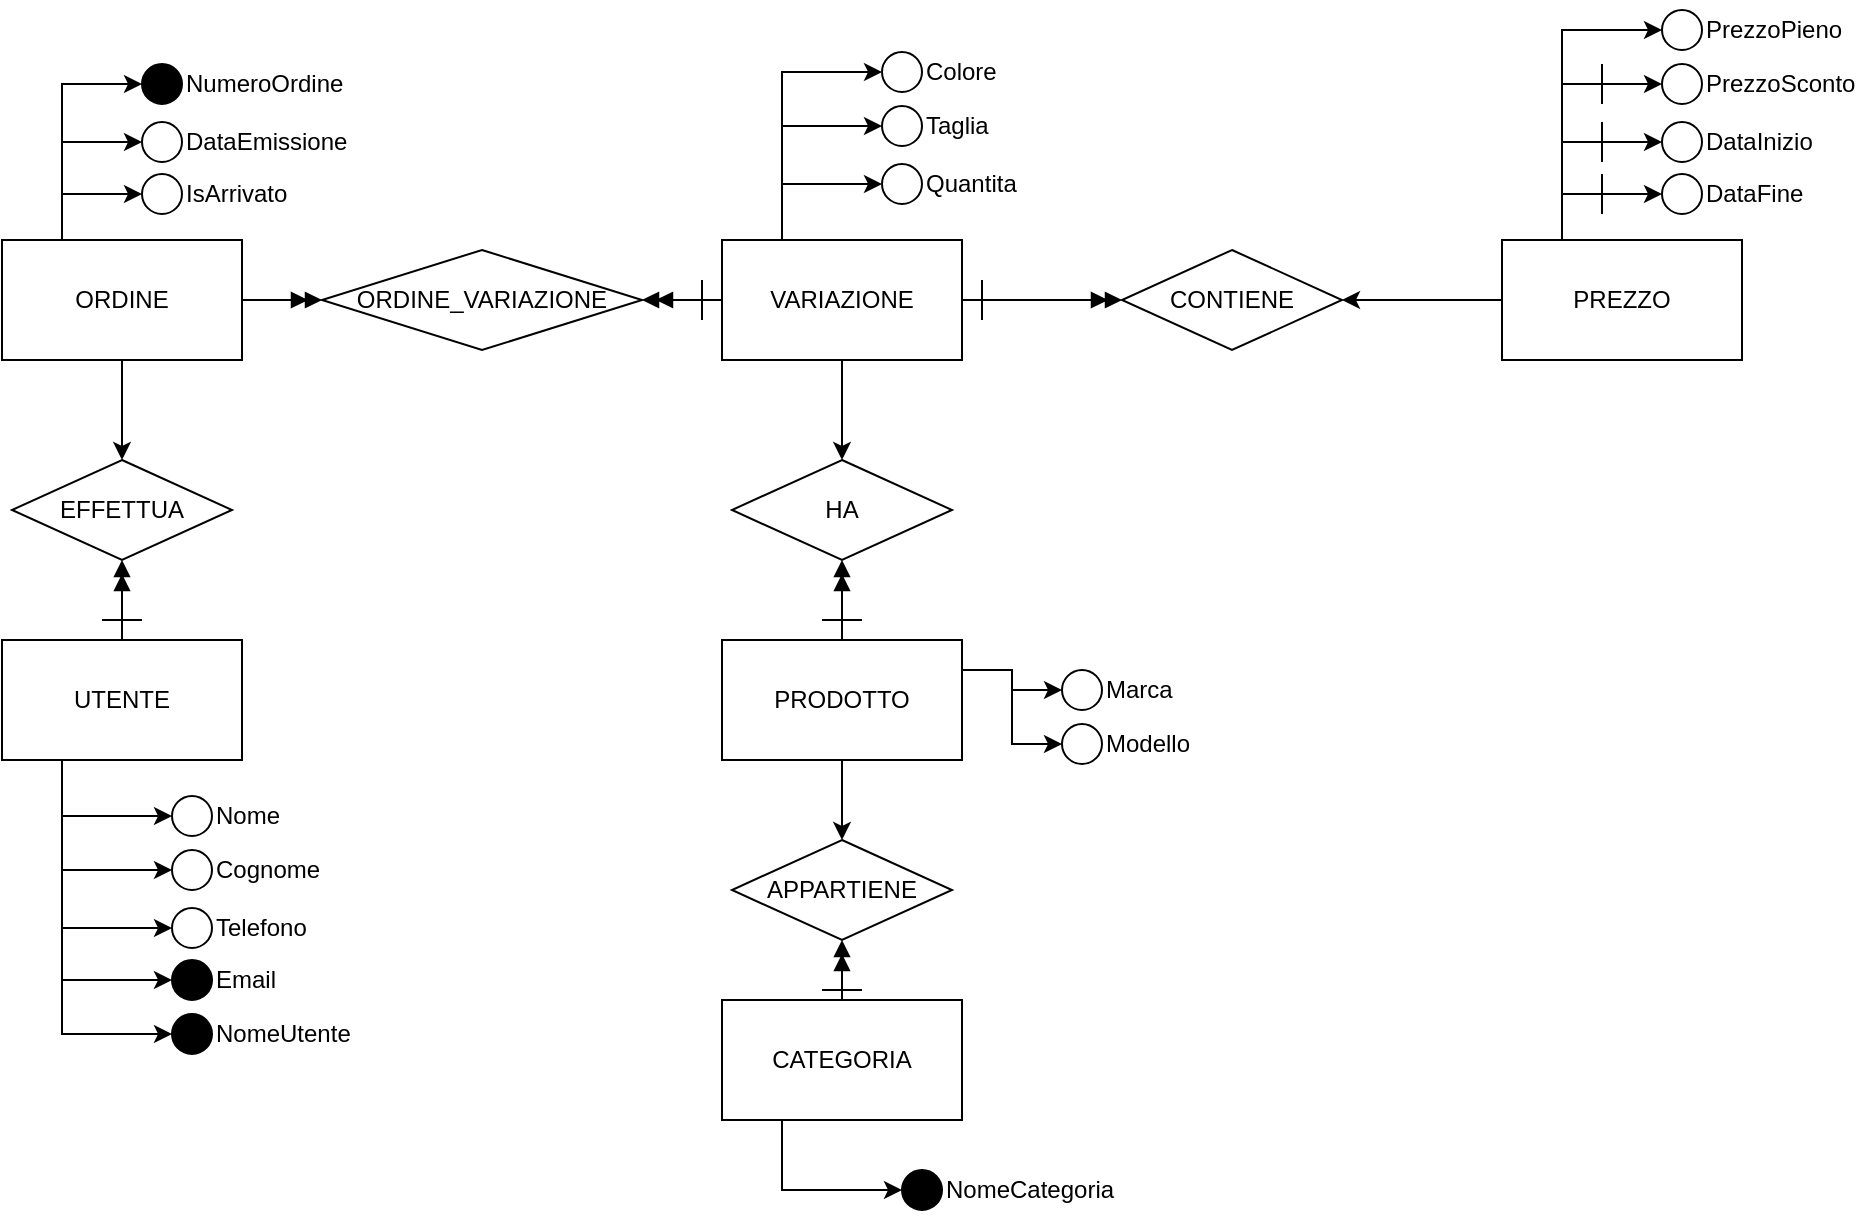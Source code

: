 <mxfile version="24.0.4" type="device">
  <diagram name="Pagina-1" id="CPYk-POXgAcISv2RTLM1">
    <mxGraphModel dx="1708" dy="887" grid="1" gridSize="10" guides="1" tooltips="1" connect="1" arrows="1" fold="1" page="1" pageScale="1" pageWidth="827" pageHeight="1169" math="0" shadow="0">
      <root>
        <mxCell id="0" />
        <mxCell id="1" parent="0" />
        <mxCell id="7L6DGerqoi6jjaVg46Si-19" style="edgeStyle=orthogonalEdgeStyle;rounded=0;orthogonalLoop=1;jettySize=auto;html=1;exitX=0.5;exitY=0;exitDx=0;exitDy=0;entryX=0.5;entryY=1;entryDx=0;entryDy=0;endArrow=doubleBlock;endFill=1;" edge="1" parent="1" source="7L6DGerqoi6jjaVg46Si-1" target="7L6DGerqoi6jjaVg46Si-12">
          <mxGeometry relative="1" as="geometry" />
        </mxCell>
        <mxCell id="7L6DGerqoi6jjaVg46Si-47" style="edgeStyle=orthogonalEdgeStyle;rounded=0;orthogonalLoop=1;jettySize=auto;html=1;exitX=0.25;exitY=1;exitDx=0;exitDy=0;entryX=0;entryY=0.5;entryDx=0;entryDy=0;" edge="1" parent="1" source="7L6DGerqoi6jjaVg46Si-1" target="7L6DGerqoi6jjaVg46Si-36">
          <mxGeometry relative="1" as="geometry" />
        </mxCell>
        <mxCell id="7L6DGerqoi6jjaVg46Si-48" style="edgeStyle=orthogonalEdgeStyle;rounded=0;orthogonalLoop=1;jettySize=auto;html=1;exitX=0.25;exitY=1;exitDx=0;exitDy=0;entryX=0;entryY=0.5;entryDx=0;entryDy=0;" edge="1" parent="1" source="7L6DGerqoi6jjaVg46Si-1" target="7L6DGerqoi6jjaVg46Si-40">
          <mxGeometry relative="1" as="geometry" />
        </mxCell>
        <mxCell id="7L6DGerqoi6jjaVg46Si-49" style="edgeStyle=orthogonalEdgeStyle;rounded=0;orthogonalLoop=1;jettySize=auto;html=1;exitX=0.25;exitY=1;exitDx=0;exitDy=0;entryX=0;entryY=0.5;entryDx=0;entryDy=0;" edge="1" parent="1" source="7L6DGerqoi6jjaVg46Si-1" target="7L6DGerqoi6jjaVg46Si-42">
          <mxGeometry relative="1" as="geometry" />
        </mxCell>
        <mxCell id="7L6DGerqoi6jjaVg46Si-50" style="edgeStyle=orthogonalEdgeStyle;rounded=0;orthogonalLoop=1;jettySize=auto;html=1;exitX=0.25;exitY=1;exitDx=0;exitDy=0;entryX=0;entryY=0.5;entryDx=0;entryDy=0;" edge="1" parent="1" source="7L6DGerqoi6jjaVg46Si-1" target="7L6DGerqoi6jjaVg46Si-44">
          <mxGeometry relative="1" as="geometry" />
        </mxCell>
        <mxCell id="7L6DGerqoi6jjaVg46Si-61" style="edgeStyle=orthogonalEdgeStyle;rounded=0;orthogonalLoop=1;jettySize=auto;html=1;exitX=0.25;exitY=1;exitDx=0;exitDy=0;entryX=0;entryY=0.5;entryDx=0;entryDy=0;" edge="1" parent="1" source="7L6DGerqoi6jjaVg46Si-1" target="7L6DGerqoi6jjaVg46Si-59">
          <mxGeometry relative="1" as="geometry" />
        </mxCell>
        <mxCell id="7L6DGerqoi6jjaVg46Si-1" value="UTENTE" style="rounded=0;whiteSpace=wrap;html=1;" vertex="1" parent="1">
          <mxGeometry x="40" y="340" width="120" height="60" as="geometry" />
        </mxCell>
        <mxCell id="7L6DGerqoi6jjaVg46Si-24" style="edgeStyle=orthogonalEdgeStyle;rounded=0;orthogonalLoop=1;jettySize=auto;html=1;exitX=0.5;exitY=1;exitDx=0;exitDy=0;entryX=0.5;entryY=0;entryDx=0;entryDy=0;" edge="1" parent="1" source="7L6DGerqoi6jjaVg46Si-2" target="7L6DGerqoi6jjaVg46Si-10">
          <mxGeometry relative="1" as="geometry" />
        </mxCell>
        <mxCell id="7L6DGerqoi6jjaVg46Si-25" style="edgeStyle=orthogonalEdgeStyle;rounded=0;orthogonalLoop=1;jettySize=auto;html=1;exitX=0.5;exitY=0;exitDx=0;exitDy=0;entryX=0.5;entryY=1;entryDx=0;entryDy=0;endArrow=doubleBlock;endFill=1;" edge="1" parent="1" source="7L6DGerqoi6jjaVg46Si-2" target="7L6DGerqoi6jjaVg46Si-16">
          <mxGeometry relative="1" as="geometry" />
        </mxCell>
        <mxCell id="7L6DGerqoi6jjaVg46Si-92" style="edgeStyle=orthogonalEdgeStyle;rounded=0;orthogonalLoop=1;jettySize=auto;html=1;exitX=1;exitY=0.25;exitDx=0;exitDy=0;entryX=0;entryY=0.5;entryDx=0;entryDy=0;" edge="1" parent="1" source="7L6DGerqoi6jjaVg46Si-2" target="7L6DGerqoi6jjaVg46Si-82">
          <mxGeometry relative="1" as="geometry" />
        </mxCell>
        <mxCell id="7L6DGerqoi6jjaVg46Si-94" style="edgeStyle=orthogonalEdgeStyle;rounded=0;orthogonalLoop=1;jettySize=auto;html=1;exitX=1;exitY=0.25;exitDx=0;exitDy=0;entryX=0;entryY=0.5;entryDx=0;entryDy=0;" edge="1" parent="1" source="7L6DGerqoi6jjaVg46Si-2" target="7L6DGerqoi6jjaVg46Si-84">
          <mxGeometry relative="1" as="geometry" />
        </mxCell>
        <mxCell id="7L6DGerqoi6jjaVg46Si-2" value="PRODOTTO" style="rounded=0;whiteSpace=wrap;html=1;" vertex="1" parent="1">
          <mxGeometry x="400" y="340" width="120" height="60" as="geometry" />
        </mxCell>
        <mxCell id="7L6DGerqoi6jjaVg46Si-20" style="edgeStyle=orthogonalEdgeStyle;rounded=0;orthogonalLoop=1;jettySize=auto;html=1;exitX=0.5;exitY=1;exitDx=0;exitDy=0;entryX=0.5;entryY=0;entryDx=0;entryDy=0;" edge="1" parent="1" source="7L6DGerqoi6jjaVg46Si-4" target="7L6DGerqoi6jjaVg46Si-12">
          <mxGeometry relative="1" as="geometry" />
        </mxCell>
        <mxCell id="7L6DGerqoi6jjaVg46Si-22" style="edgeStyle=orthogonalEdgeStyle;rounded=0;orthogonalLoop=1;jettySize=auto;html=1;exitX=1;exitY=0.5;exitDx=0;exitDy=0;entryX=0;entryY=0.5;entryDx=0;entryDy=0;endArrow=doubleBlock;endFill=1;" edge="1" parent="1" source="7L6DGerqoi6jjaVg46Si-4" target="7L6DGerqoi6jjaVg46Si-11">
          <mxGeometry relative="1" as="geometry" />
        </mxCell>
        <mxCell id="7L6DGerqoi6jjaVg46Si-66" style="edgeStyle=orthogonalEdgeStyle;rounded=0;orthogonalLoop=1;jettySize=auto;html=1;exitX=0.25;exitY=0;exitDx=0;exitDy=0;entryX=0;entryY=0.5;entryDx=0;entryDy=0;" edge="1" parent="1" source="7L6DGerqoi6jjaVg46Si-4" target="7L6DGerqoi6jjaVg46Si-57">
          <mxGeometry relative="1" as="geometry" />
        </mxCell>
        <mxCell id="7L6DGerqoi6jjaVg46Si-67" style="edgeStyle=orthogonalEdgeStyle;rounded=0;orthogonalLoop=1;jettySize=auto;html=1;exitX=0.25;exitY=0;exitDx=0;exitDy=0;entryX=0;entryY=0.5;entryDx=0;entryDy=0;" edge="1" parent="1" source="7L6DGerqoi6jjaVg46Si-4" target="7L6DGerqoi6jjaVg46Si-55">
          <mxGeometry relative="1" as="geometry" />
        </mxCell>
        <mxCell id="7L6DGerqoi6jjaVg46Si-68" style="edgeStyle=orthogonalEdgeStyle;rounded=0;orthogonalLoop=1;jettySize=auto;html=1;exitX=0.25;exitY=0;exitDx=0;exitDy=0;entryX=0;entryY=0.5;entryDx=0;entryDy=0;" edge="1" parent="1" source="7L6DGerqoi6jjaVg46Si-4" target="7L6DGerqoi6jjaVg46Si-53">
          <mxGeometry relative="1" as="geometry" />
        </mxCell>
        <mxCell id="7L6DGerqoi6jjaVg46Si-4" value="ORDINE" style="rounded=0;whiteSpace=wrap;html=1;" vertex="1" parent="1">
          <mxGeometry x="40" y="140" width="120" height="60" as="geometry" />
        </mxCell>
        <mxCell id="7L6DGerqoi6jjaVg46Si-23" style="edgeStyle=orthogonalEdgeStyle;rounded=0;orthogonalLoop=1;jettySize=auto;html=1;exitX=0.5;exitY=0;exitDx=0;exitDy=0;entryX=0.5;entryY=1;entryDx=0;entryDy=0;endArrow=doubleBlock;endFill=1;" edge="1" parent="1" source="7L6DGerqoi6jjaVg46Si-6" target="7L6DGerqoi6jjaVg46Si-10">
          <mxGeometry relative="1" as="geometry" />
        </mxCell>
        <mxCell id="7L6DGerqoi6jjaVg46Si-81" style="edgeStyle=orthogonalEdgeStyle;rounded=0;orthogonalLoop=1;jettySize=auto;html=1;exitX=0.25;exitY=1;exitDx=0;exitDy=0;entryX=0;entryY=0.5;entryDx=0;entryDy=0;" edge="1" parent="1" source="7L6DGerqoi6jjaVg46Si-6" target="7L6DGerqoi6jjaVg46Si-71">
          <mxGeometry relative="1" as="geometry" />
        </mxCell>
        <mxCell id="7L6DGerqoi6jjaVg46Si-6" value="CATEGORIA" style="rounded=0;whiteSpace=wrap;html=1;" vertex="1" parent="1">
          <mxGeometry x="400" y="520" width="120" height="60" as="geometry" />
        </mxCell>
        <mxCell id="7L6DGerqoi6jjaVg46Si-21" style="edgeStyle=orthogonalEdgeStyle;rounded=0;orthogonalLoop=1;jettySize=auto;html=1;exitX=0;exitY=0.5;exitDx=0;exitDy=0;entryX=1;entryY=0.5;entryDx=0;entryDy=0;endArrow=doubleBlock;endFill=1;" edge="1" parent="1" source="7L6DGerqoi6jjaVg46Si-7" target="7L6DGerqoi6jjaVg46Si-11">
          <mxGeometry relative="1" as="geometry" />
        </mxCell>
        <mxCell id="7L6DGerqoi6jjaVg46Si-26" style="edgeStyle=orthogonalEdgeStyle;rounded=0;orthogonalLoop=1;jettySize=auto;html=1;exitX=0.5;exitY=1;exitDx=0;exitDy=0;entryX=0.5;entryY=0;entryDx=0;entryDy=0;" edge="1" parent="1" source="7L6DGerqoi6jjaVg46Si-7" target="7L6DGerqoi6jjaVg46Si-16">
          <mxGeometry relative="1" as="geometry" />
        </mxCell>
        <mxCell id="7L6DGerqoi6jjaVg46Si-27" style="edgeStyle=orthogonalEdgeStyle;rounded=0;orthogonalLoop=1;jettySize=auto;html=1;exitX=1;exitY=0.5;exitDx=0;exitDy=0;entryX=0;entryY=0.5;entryDx=0;entryDy=0;endArrow=doubleBlock;endFill=1;" edge="1" parent="1" source="7L6DGerqoi6jjaVg46Si-7" target="7L6DGerqoi6jjaVg46Si-8">
          <mxGeometry relative="1" as="geometry" />
        </mxCell>
        <mxCell id="7L6DGerqoi6jjaVg46Si-105" style="edgeStyle=orthogonalEdgeStyle;rounded=0;orthogonalLoop=1;jettySize=auto;html=1;exitX=0.25;exitY=0;exitDx=0;exitDy=0;entryX=0;entryY=0.5;entryDx=0;entryDy=0;" edge="1" parent="1" source="7L6DGerqoi6jjaVg46Si-7" target="7L6DGerqoi6jjaVg46Si-99">
          <mxGeometry relative="1" as="geometry" />
        </mxCell>
        <mxCell id="7L6DGerqoi6jjaVg46Si-107" style="edgeStyle=orthogonalEdgeStyle;rounded=0;orthogonalLoop=1;jettySize=auto;html=1;exitX=0.25;exitY=0;exitDx=0;exitDy=0;entryX=0;entryY=0.5;entryDx=0;entryDy=0;" edge="1" parent="1" source="7L6DGerqoi6jjaVg46Si-7" target="7L6DGerqoi6jjaVg46Si-97">
          <mxGeometry relative="1" as="geometry" />
        </mxCell>
        <mxCell id="7L6DGerqoi6jjaVg46Si-108" style="edgeStyle=orthogonalEdgeStyle;rounded=0;orthogonalLoop=1;jettySize=auto;html=1;exitX=0.25;exitY=0;exitDx=0;exitDy=0;entryX=0;entryY=0.5;entryDx=0;entryDy=0;" edge="1" parent="1" source="7L6DGerqoi6jjaVg46Si-7" target="7L6DGerqoi6jjaVg46Si-95">
          <mxGeometry relative="1" as="geometry" />
        </mxCell>
        <mxCell id="7L6DGerqoi6jjaVg46Si-7" value="VARIAZIONE" style="rounded=0;whiteSpace=wrap;html=1;" vertex="1" parent="1">
          <mxGeometry x="400" y="140" width="120" height="60" as="geometry" />
        </mxCell>
        <mxCell id="7L6DGerqoi6jjaVg46Si-8" value="CONTIENE" style="rhombus;whiteSpace=wrap;html=1;" vertex="1" parent="1">
          <mxGeometry x="600" y="145" width="110" height="50" as="geometry" />
        </mxCell>
        <mxCell id="7L6DGerqoi6jjaVg46Si-10" value="APPARTIENE" style="rhombus;whiteSpace=wrap;html=1;" vertex="1" parent="1">
          <mxGeometry x="405" y="440" width="110" height="50" as="geometry" />
        </mxCell>
        <mxCell id="7L6DGerqoi6jjaVg46Si-11" value="ORDINE_VARIAZIONE" style="rhombus;whiteSpace=wrap;html=1;" vertex="1" parent="1">
          <mxGeometry x="200" y="145" width="160" height="50" as="geometry" />
        </mxCell>
        <mxCell id="7L6DGerqoi6jjaVg46Si-12" value="EFFETTUA" style="rhombus;whiteSpace=wrap;html=1;" vertex="1" parent="1">
          <mxGeometry x="45" y="250" width="110" height="50" as="geometry" />
        </mxCell>
        <mxCell id="7L6DGerqoi6jjaVg46Si-28" style="edgeStyle=orthogonalEdgeStyle;rounded=0;orthogonalLoop=1;jettySize=auto;html=1;exitX=0;exitY=0.5;exitDx=0;exitDy=0;entryX=1;entryY=0.5;entryDx=0;entryDy=0;" edge="1" parent="1" source="7L6DGerqoi6jjaVg46Si-14" target="7L6DGerqoi6jjaVg46Si-8">
          <mxGeometry relative="1" as="geometry" />
        </mxCell>
        <mxCell id="7L6DGerqoi6jjaVg46Si-119" style="edgeStyle=orthogonalEdgeStyle;rounded=0;orthogonalLoop=1;jettySize=auto;html=1;exitX=0.25;exitY=0;exitDx=0;exitDy=0;entryX=0;entryY=0.5;entryDx=0;entryDy=0;" edge="1" parent="1" source="7L6DGerqoi6jjaVg46Si-14" target="7L6DGerqoi6jjaVg46Si-115">
          <mxGeometry relative="1" as="geometry" />
        </mxCell>
        <mxCell id="7L6DGerqoi6jjaVg46Si-120" style="edgeStyle=orthogonalEdgeStyle;rounded=0;orthogonalLoop=1;jettySize=auto;html=1;exitX=0.25;exitY=0;exitDx=0;exitDy=0;entryX=0;entryY=0.5;entryDx=0;entryDy=0;" edge="1" parent="1" source="7L6DGerqoi6jjaVg46Si-14" target="7L6DGerqoi6jjaVg46Si-113">
          <mxGeometry relative="1" as="geometry">
            <mxPoint x="850" y="80" as="targetPoint" />
          </mxGeometry>
        </mxCell>
        <mxCell id="7L6DGerqoi6jjaVg46Si-121" style="edgeStyle=orthogonalEdgeStyle;rounded=0;orthogonalLoop=1;jettySize=auto;html=1;exitX=0.25;exitY=0;exitDx=0;exitDy=0;entryX=0;entryY=0.5;entryDx=0;entryDy=0;" edge="1" parent="1" source="7L6DGerqoi6jjaVg46Si-14" target="7L6DGerqoi6jjaVg46Si-111">
          <mxGeometry relative="1" as="geometry" />
        </mxCell>
        <mxCell id="7L6DGerqoi6jjaVg46Si-122" style="edgeStyle=orthogonalEdgeStyle;rounded=0;orthogonalLoop=1;jettySize=auto;html=1;exitX=0.25;exitY=0;exitDx=0;exitDy=0;entryX=0;entryY=0.5;entryDx=0;entryDy=0;" edge="1" parent="1" source="7L6DGerqoi6jjaVg46Si-14" target="7L6DGerqoi6jjaVg46Si-109">
          <mxGeometry relative="1" as="geometry" />
        </mxCell>
        <mxCell id="7L6DGerqoi6jjaVg46Si-14" value="PREZZO" style="rounded=0;whiteSpace=wrap;html=1;" vertex="1" parent="1">
          <mxGeometry x="790" y="140" width="120" height="60" as="geometry" />
        </mxCell>
        <mxCell id="7L6DGerqoi6jjaVg46Si-16" value="HA" style="rhombus;whiteSpace=wrap;html=1;" vertex="1" parent="1">
          <mxGeometry x="405" y="250" width="110" height="50" as="geometry" />
        </mxCell>
        <mxCell id="7L6DGerqoi6jjaVg46Si-30" value="" style="endArrow=none;html=1;rounded=0;" edge="1" parent="1">
          <mxGeometry width="50" height="50" relative="1" as="geometry">
            <mxPoint x="390" y="180" as="sourcePoint" />
            <mxPoint x="390" y="160" as="targetPoint" />
          </mxGeometry>
        </mxCell>
        <mxCell id="7L6DGerqoi6jjaVg46Si-32" value="" style="endArrow=none;html=1;rounded=0;" edge="1" parent="1">
          <mxGeometry width="50" height="50" relative="1" as="geometry">
            <mxPoint x="110" y="330" as="sourcePoint" />
            <mxPoint x="90" y="330" as="targetPoint" />
          </mxGeometry>
        </mxCell>
        <mxCell id="7L6DGerqoi6jjaVg46Si-33" value="" style="endArrow=none;html=1;rounded=0;" edge="1" parent="1">
          <mxGeometry width="50" height="50" relative="1" as="geometry">
            <mxPoint x="470" y="330" as="sourcePoint" />
            <mxPoint x="450" y="330" as="targetPoint" />
          </mxGeometry>
        </mxCell>
        <mxCell id="7L6DGerqoi6jjaVg46Si-34" value="" style="endArrow=none;html=1;rounded=0;" edge="1" parent="1">
          <mxGeometry width="50" height="50" relative="1" as="geometry">
            <mxPoint x="470" y="515" as="sourcePoint" />
            <mxPoint x="450" y="515" as="targetPoint" />
          </mxGeometry>
        </mxCell>
        <mxCell id="7L6DGerqoi6jjaVg46Si-35" value="" style="endArrow=none;html=1;rounded=0;" edge="1" parent="1">
          <mxGeometry width="50" height="50" relative="1" as="geometry">
            <mxPoint x="530" y="160" as="sourcePoint" />
            <mxPoint x="530" y="180" as="targetPoint" />
          </mxGeometry>
        </mxCell>
        <mxCell id="7L6DGerqoi6jjaVg46Si-36" value="" style="ellipse;whiteSpace=wrap;html=1;aspect=fixed;" vertex="1" parent="1">
          <mxGeometry x="125" y="418" width="20" height="20" as="geometry" />
        </mxCell>
        <mxCell id="7L6DGerqoi6jjaVg46Si-39" value="Nome" style="text;html=1;align=left;verticalAlign=middle;whiteSpace=wrap;rounded=0;" vertex="1" parent="1">
          <mxGeometry x="145" y="413" width="60" height="30" as="geometry" />
        </mxCell>
        <mxCell id="7L6DGerqoi6jjaVg46Si-40" value="" style="ellipse;whiteSpace=wrap;html=1;aspect=fixed;" vertex="1" parent="1">
          <mxGeometry x="125" y="445" width="20" height="20" as="geometry" />
        </mxCell>
        <mxCell id="7L6DGerqoi6jjaVg46Si-41" value="Cognome" style="text;html=1;align=left;verticalAlign=middle;whiteSpace=wrap;rounded=0;" vertex="1" parent="1">
          <mxGeometry x="145" y="440" width="60" height="30" as="geometry" />
        </mxCell>
        <mxCell id="7L6DGerqoi6jjaVg46Si-42" value="" style="ellipse;whiteSpace=wrap;html=1;aspect=fixed;" vertex="1" parent="1">
          <mxGeometry x="125" y="474" width="20" height="20" as="geometry" />
        </mxCell>
        <mxCell id="7L6DGerqoi6jjaVg46Si-43" value="Telefono" style="text;html=1;align=left;verticalAlign=middle;whiteSpace=wrap;rounded=0;" vertex="1" parent="1">
          <mxGeometry x="145" y="469" width="60" height="30" as="geometry" />
        </mxCell>
        <mxCell id="7L6DGerqoi6jjaVg46Si-44" value="" style="ellipse;whiteSpace=wrap;html=1;aspect=fixed;fillColor=#000000;" vertex="1" parent="1">
          <mxGeometry x="125" y="500" width="20" height="20" as="geometry" />
        </mxCell>
        <mxCell id="7L6DGerqoi6jjaVg46Si-45" value="Email" style="text;html=1;align=left;verticalAlign=middle;whiteSpace=wrap;rounded=0;" vertex="1" parent="1">
          <mxGeometry x="145" y="495" width="60" height="30" as="geometry" />
        </mxCell>
        <mxCell id="7L6DGerqoi6jjaVg46Si-53" value="" style="ellipse;whiteSpace=wrap;html=1;aspect=fixed;fillColor=#000000;" vertex="1" parent="1">
          <mxGeometry x="110" y="52" width="20" height="20" as="geometry" />
        </mxCell>
        <mxCell id="7L6DGerqoi6jjaVg46Si-54" value="NumeroOrdine" style="text;html=1;align=left;verticalAlign=middle;whiteSpace=wrap;rounded=0;" vertex="1" parent="1">
          <mxGeometry x="130" y="47" width="60" height="30" as="geometry" />
        </mxCell>
        <mxCell id="7L6DGerqoi6jjaVg46Si-55" value="" style="ellipse;whiteSpace=wrap;html=1;aspect=fixed;" vertex="1" parent="1">
          <mxGeometry x="110" y="81" width="20" height="20" as="geometry" />
        </mxCell>
        <mxCell id="7L6DGerqoi6jjaVg46Si-56" value="DataEmissione" style="text;html=1;align=left;verticalAlign=middle;whiteSpace=wrap;rounded=0;" vertex="1" parent="1">
          <mxGeometry x="130" y="76" width="60" height="30" as="geometry" />
        </mxCell>
        <mxCell id="7L6DGerqoi6jjaVg46Si-57" value="" style="ellipse;whiteSpace=wrap;html=1;aspect=fixed;" vertex="1" parent="1">
          <mxGeometry x="110" y="107" width="20" height="20" as="geometry" />
        </mxCell>
        <mxCell id="7L6DGerqoi6jjaVg46Si-58" value="IsArrivato" style="text;html=1;align=left;verticalAlign=middle;whiteSpace=wrap;rounded=0;" vertex="1" parent="1">
          <mxGeometry x="130" y="102" width="60" height="30" as="geometry" />
        </mxCell>
        <mxCell id="7L6DGerqoi6jjaVg46Si-59" value="" style="ellipse;whiteSpace=wrap;html=1;aspect=fixed;fillColor=#000000;" vertex="1" parent="1">
          <mxGeometry x="125" y="527" width="20" height="20" as="geometry" />
        </mxCell>
        <mxCell id="7L6DGerqoi6jjaVg46Si-60" value="NomeUtente" style="text;html=1;align=left;verticalAlign=middle;whiteSpace=wrap;rounded=0;" vertex="1" parent="1">
          <mxGeometry x="145" y="522" width="60" height="30" as="geometry" />
        </mxCell>
        <mxCell id="7L6DGerqoi6jjaVg46Si-71" value="" style="ellipse;whiteSpace=wrap;html=1;aspect=fixed;fillColor=#000000;" vertex="1" parent="1">
          <mxGeometry x="490" y="605" width="20" height="20" as="geometry" />
        </mxCell>
        <mxCell id="7L6DGerqoi6jjaVg46Si-72" value="NomeCategoria" style="text;html=1;align=left;verticalAlign=middle;whiteSpace=wrap;rounded=0;" vertex="1" parent="1">
          <mxGeometry x="510" y="600" width="60" height="30" as="geometry" />
        </mxCell>
        <mxCell id="7L6DGerqoi6jjaVg46Si-82" value="" style="ellipse;whiteSpace=wrap;html=1;aspect=fixed;" vertex="1" parent="1">
          <mxGeometry x="570" y="355" width="20" height="20" as="geometry" />
        </mxCell>
        <mxCell id="7L6DGerqoi6jjaVg46Si-83" value="Marca" style="text;html=1;align=left;verticalAlign=middle;whiteSpace=wrap;rounded=0;" vertex="1" parent="1">
          <mxGeometry x="590" y="350" width="60" height="30" as="geometry" />
        </mxCell>
        <mxCell id="7L6DGerqoi6jjaVg46Si-84" value="" style="ellipse;whiteSpace=wrap;html=1;aspect=fixed;" vertex="1" parent="1">
          <mxGeometry x="570" y="382" width="20" height="20" as="geometry" />
        </mxCell>
        <mxCell id="7L6DGerqoi6jjaVg46Si-85" value="Modello" style="text;html=1;align=left;verticalAlign=middle;whiteSpace=wrap;rounded=0;" vertex="1" parent="1">
          <mxGeometry x="590" y="377" width="60" height="30" as="geometry" />
        </mxCell>
        <mxCell id="7L6DGerqoi6jjaVg46Si-95" value="" style="ellipse;whiteSpace=wrap;html=1;aspect=fixed;" vertex="1" parent="1">
          <mxGeometry x="480" y="46" width="20" height="20" as="geometry" />
        </mxCell>
        <mxCell id="7L6DGerqoi6jjaVg46Si-96" value="Colore" style="text;html=1;align=left;verticalAlign=middle;whiteSpace=wrap;rounded=0;" vertex="1" parent="1">
          <mxGeometry x="500" y="41" width="60" height="30" as="geometry" />
        </mxCell>
        <mxCell id="7L6DGerqoi6jjaVg46Si-97" value="" style="ellipse;whiteSpace=wrap;html=1;aspect=fixed;" vertex="1" parent="1">
          <mxGeometry x="480" y="73" width="20" height="20" as="geometry" />
        </mxCell>
        <mxCell id="7L6DGerqoi6jjaVg46Si-98" value="Taglia" style="text;html=1;align=left;verticalAlign=middle;whiteSpace=wrap;rounded=0;" vertex="1" parent="1">
          <mxGeometry x="500" y="68" width="60" height="30" as="geometry" />
        </mxCell>
        <mxCell id="7L6DGerqoi6jjaVg46Si-99" value="" style="ellipse;whiteSpace=wrap;html=1;aspect=fixed;" vertex="1" parent="1">
          <mxGeometry x="480" y="102" width="20" height="20" as="geometry" />
        </mxCell>
        <mxCell id="7L6DGerqoi6jjaVg46Si-100" value="Quantita" style="text;html=1;align=left;verticalAlign=middle;whiteSpace=wrap;rounded=0;" vertex="1" parent="1">
          <mxGeometry x="500" y="97" width="60" height="30" as="geometry" />
        </mxCell>
        <mxCell id="7L6DGerqoi6jjaVg46Si-109" value="" style="ellipse;whiteSpace=wrap;html=1;aspect=fixed;" vertex="1" parent="1">
          <mxGeometry x="870" y="25" width="20" height="20" as="geometry" />
        </mxCell>
        <mxCell id="7L6DGerqoi6jjaVg46Si-110" value="PrezzoPieno" style="text;html=1;align=left;verticalAlign=middle;whiteSpace=wrap;rounded=0;" vertex="1" parent="1">
          <mxGeometry x="890" y="20" width="60" height="30" as="geometry" />
        </mxCell>
        <mxCell id="7L6DGerqoi6jjaVg46Si-111" value="" style="ellipse;whiteSpace=wrap;html=1;aspect=fixed;" vertex="1" parent="1">
          <mxGeometry x="870" y="52" width="20" height="20" as="geometry" />
        </mxCell>
        <mxCell id="7L6DGerqoi6jjaVg46Si-112" value="PrezzoSconto" style="text;html=1;align=left;verticalAlign=middle;whiteSpace=wrap;rounded=0;" vertex="1" parent="1">
          <mxGeometry x="890" y="47" width="60" height="30" as="geometry" />
        </mxCell>
        <mxCell id="7L6DGerqoi6jjaVg46Si-113" value="" style="ellipse;whiteSpace=wrap;html=1;aspect=fixed;" vertex="1" parent="1">
          <mxGeometry x="870" y="81" width="20" height="20" as="geometry" />
        </mxCell>
        <mxCell id="7L6DGerqoi6jjaVg46Si-114" value="DataInizio" style="text;html=1;align=left;verticalAlign=middle;whiteSpace=wrap;rounded=0;" vertex="1" parent="1">
          <mxGeometry x="890" y="76" width="60" height="30" as="geometry" />
        </mxCell>
        <mxCell id="7L6DGerqoi6jjaVg46Si-115" value="" style="ellipse;whiteSpace=wrap;html=1;aspect=fixed;fillColor=none;" vertex="1" parent="1">
          <mxGeometry x="870" y="107" width="20" height="20" as="geometry" />
        </mxCell>
        <mxCell id="7L6DGerqoi6jjaVg46Si-116" value="DataFine" style="text;html=1;align=left;verticalAlign=middle;whiteSpace=wrap;rounded=0;" vertex="1" parent="1">
          <mxGeometry x="890" y="102" width="60" height="30" as="geometry" />
        </mxCell>
        <mxCell id="7L6DGerqoi6jjaVg46Si-123" value="" style="endArrow=none;html=1;rounded=0;" edge="1" parent="1">
          <mxGeometry width="50" height="50" relative="1" as="geometry">
            <mxPoint x="840" y="52" as="sourcePoint" />
            <mxPoint x="840" y="72" as="targetPoint" />
          </mxGeometry>
        </mxCell>
        <mxCell id="7L6DGerqoi6jjaVg46Si-124" value="" style="endArrow=none;html=1;rounded=0;" edge="1" parent="1">
          <mxGeometry width="50" height="50" relative="1" as="geometry">
            <mxPoint x="840" y="81" as="sourcePoint" />
            <mxPoint x="840" y="101" as="targetPoint" />
          </mxGeometry>
        </mxCell>
        <mxCell id="7L6DGerqoi6jjaVg46Si-125" value="" style="endArrow=none;html=1;rounded=0;" edge="1" parent="1">
          <mxGeometry width="50" height="50" relative="1" as="geometry">
            <mxPoint x="840" y="107" as="sourcePoint" />
            <mxPoint x="840" y="127" as="targetPoint" />
          </mxGeometry>
        </mxCell>
      </root>
    </mxGraphModel>
  </diagram>
</mxfile>

